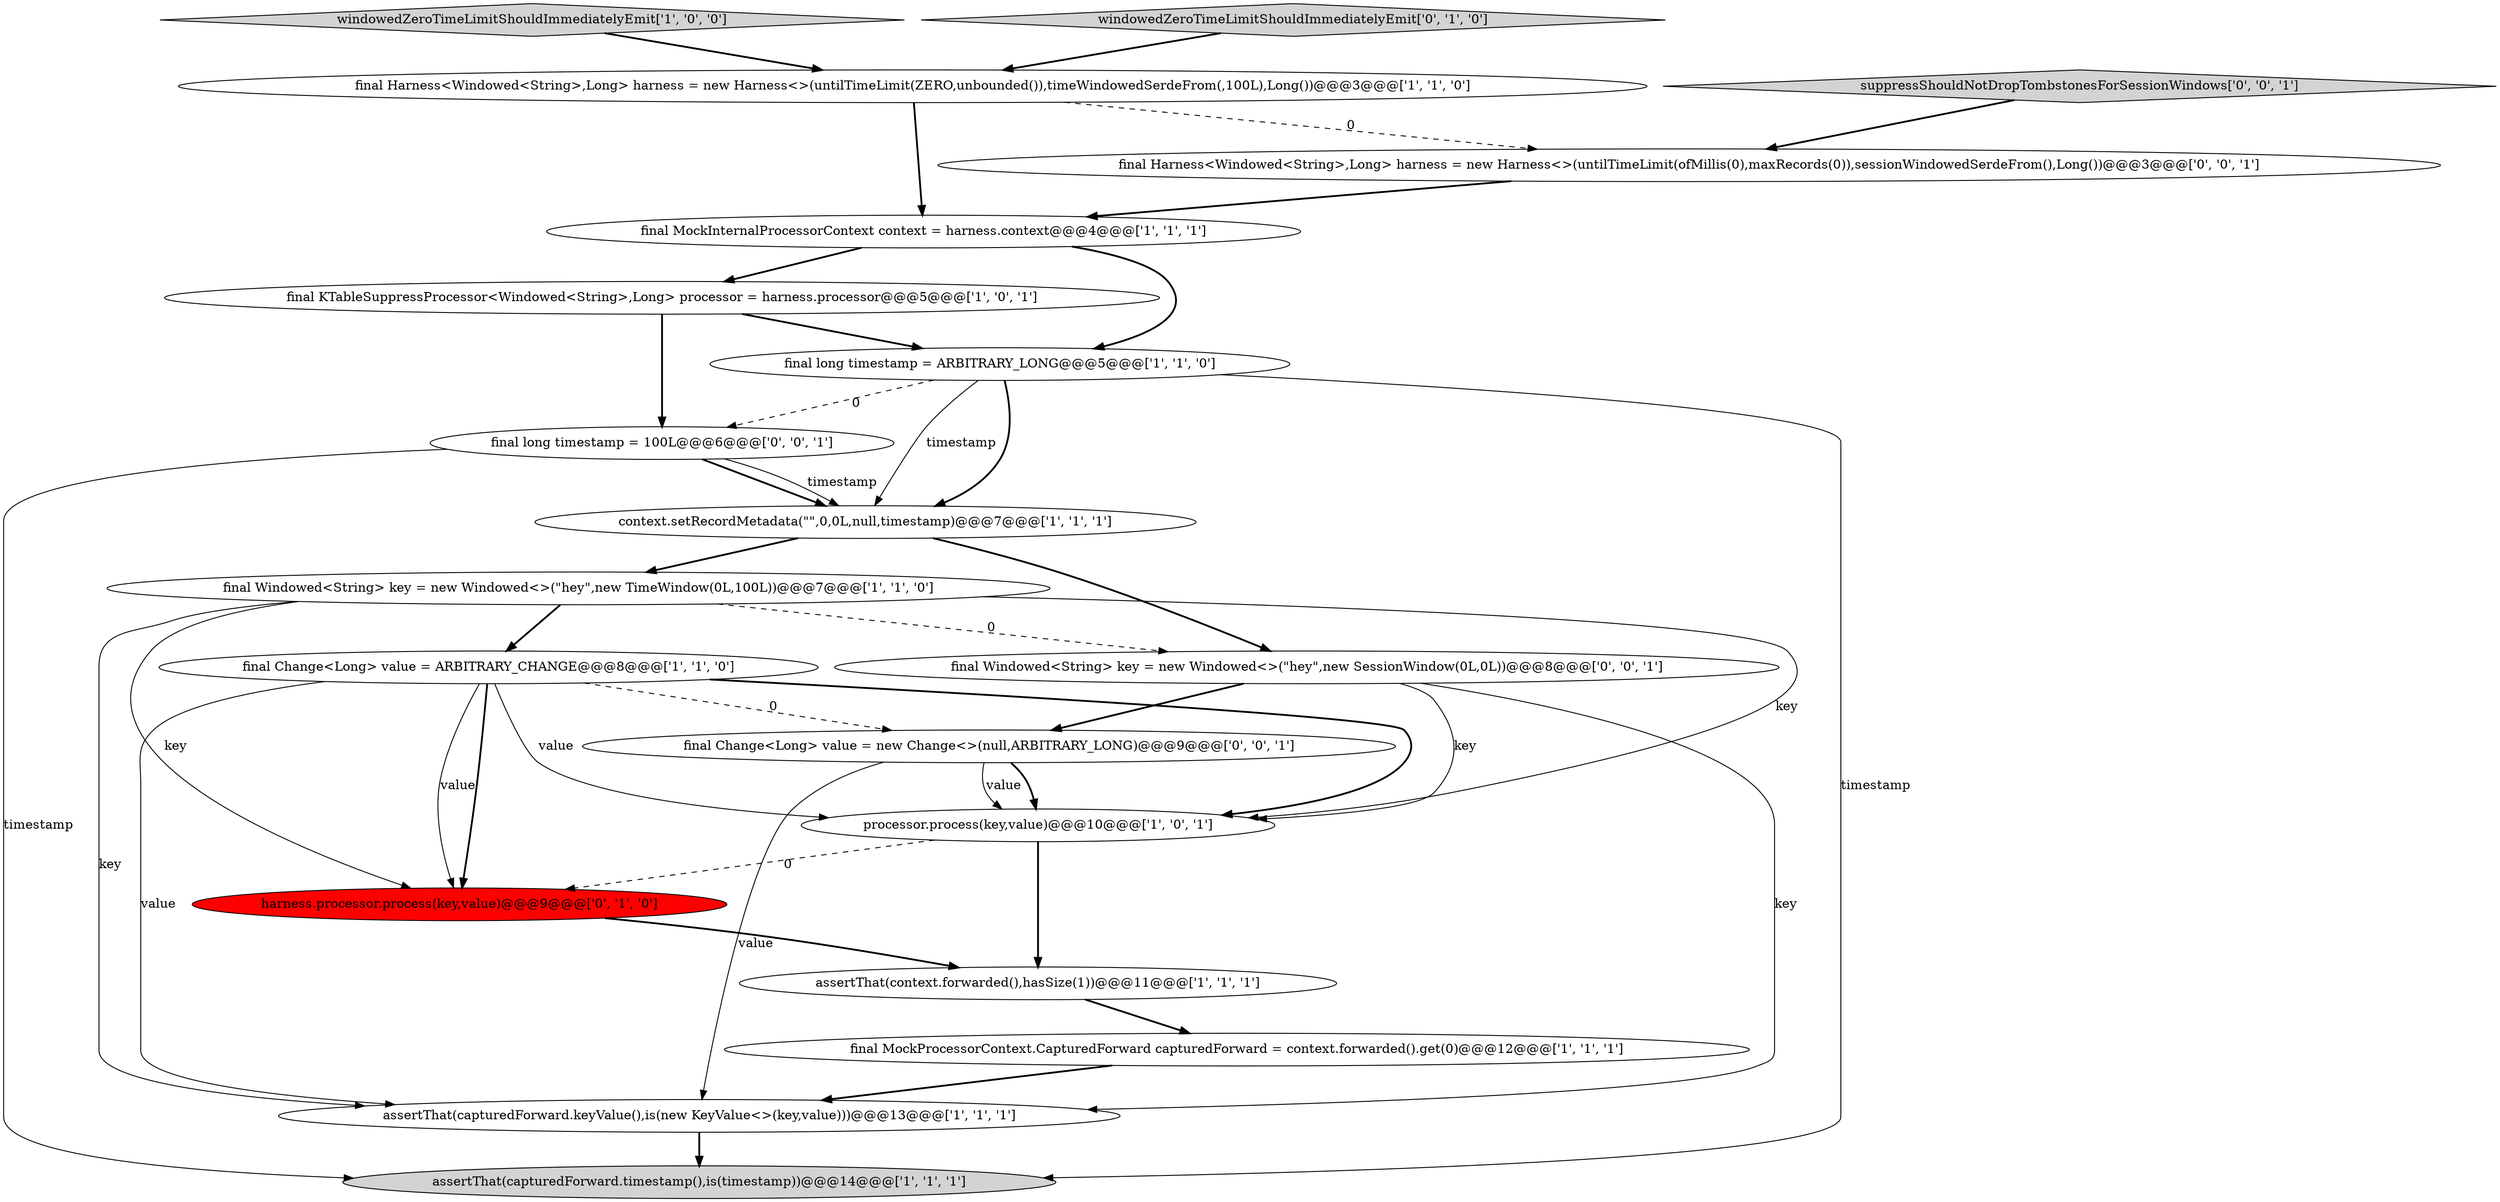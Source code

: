 digraph {
4 [style = filled, label = "processor.process(key,value)@@@10@@@['1', '0', '1']", fillcolor = white, shape = ellipse image = "AAA0AAABBB1BBB"];
11 [style = filled, label = "assertThat(capturedForward.keyValue(),is(new KeyValue<>(key,value)))@@@13@@@['1', '1', '1']", fillcolor = white, shape = ellipse image = "AAA0AAABBB1BBB"];
7 [style = filled, label = "windowedZeroTimeLimitShouldImmediatelyEmit['1', '0', '0']", fillcolor = lightgray, shape = diamond image = "AAA0AAABBB1BBB"];
16 [style = filled, label = "final Windowed<String> key = new Windowed<>(\"hey\",new SessionWindow(0L,0L))@@@8@@@['0', '0', '1']", fillcolor = white, shape = ellipse image = "AAA0AAABBB3BBB"];
1 [style = filled, label = "final Windowed<String> key = new Windowed<>(\"hey\",new TimeWindow(0L,100L))@@@7@@@['1', '1', '0']", fillcolor = white, shape = ellipse image = "AAA0AAABBB1BBB"];
10 [style = filled, label = "final MockProcessorContext.CapturedForward capturedForward = context.forwarded().get(0)@@@12@@@['1', '1', '1']", fillcolor = white, shape = ellipse image = "AAA0AAABBB1BBB"];
8 [style = filled, label = "assertThat(context.forwarded(),hasSize(1))@@@11@@@['1', '1', '1']", fillcolor = white, shape = ellipse image = "AAA0AAABBB1BBB"];
17 [style = filled, label = "final long timestamp = 100L@@@6@@@['0', '0', '1']", fillcolor = white, shape = ellipse image = "AAA0AAABBB3BBB"];
6 [style = filled, label = "assertThat(capturedForward.timestamp(),is(timestamp))@@@14@@@['1', '1', '1']", fillcolor = lightgray, shape = ellipse image = "AAA0AAABBB1BBB"];
13 [style = filled, label = "harness.processor.process(key,value)@@@9@@@['0', '1', '0']", fillcolor = red, shape = ellipse image = "AAA1AAABBB2BBB"];
14 [style = filled, label = "windowedZeroTimeLimitShouldImmediatelyEmit['0', '1', '0']", fillcolor = lightgray, shape = diamond image = "AAA0AAABBB2BBB"];
19 [style = filled, label = "suppressShouldNotDropTombstonesForSessionWindows['0', '0', '1']", fillcolor = lightgray, shape = diamond image = "AAA0AAABBB3BBB"];
3 [style = filled, label = "final KTableSuppressProcessor<Windowed<String>,Long> processor = harness.processor@@@5@@@['1', '0', '1']", fillcolor = white, shape = ellipse image = "AAA0AAABBB1BBB"];
2 [style = filled, label = "final Change<Long> value = ARBITRARY_CHANGE@@@8@@@['1', '1', '0']", fillcolor = white, shape = ellipse image = "AAA0AAABBB1BBB"];
12 [style = filled, label = "final long timestamp = ARBITRARY_LONG@@@5@@@['1', '1', '0']", fillcolor = white, shape = ellipse image = "AAA0AAABBB1BBB"];
9 [style = filled, label = "context.setRecordMetadata(\"\",0,0L,null,timestamp)@@@7@@@['1', '1', '1']", fillcolor = white, shape = ellipse image = "AAA0AAABBB1BBB"];
18 [style = filled, label = "final Change<Long> value = new Change<>(null,ARBITRARY_LONG)@@@9@@@['0', '0', '1']", fillcolor = white, shape = ellipse image = "AAA0AAABBB3BBB"];
5 [style = filled, label = "final MockInternalProcessorContext context = harness.context@@@4@@@['1', '1', '1']", fillcolor = white, shape = ellipse image = "AAA0AAABBB1BBB"];
0 [style = filled, label = "final Harness<Windowed<String>,Long> harness = new Harness<>(untilTimeLimit(ZERO,unbounded()),timeWindowedSerdeFrom(,100L),Long())@@@3@@@['1', '1', '0']", fillcolor = white, shape = ellipse image = "AAA0AAABBB1BBB"];
15 [style = filled, label = "final Harness<Windowed<String>,Long> harness = new Harness<>(untilTimeLimit(ofMillis(0),maxRecords(0)),sessionWindowedSerdeFrom(),Long())@@@3@@@['0', '0', '1']", fillcolor = white, shape = ellipse image = "AAA0AAABBB3BBB"];
5->3 [style = bold, label=""];
8->10 [style = bold, label=""];
2->13 [style = solid, label="value"];
16->11 [style = solid, label="key"];
16->18 [style = bold, label=""];
17->9 [style = bold, label=""];
11->6 [style = bold, label=""];
1->11 [style = solid, label="key"];
0->15 [style = dashed, label="0"];
12->17 [style = dashed, label="0"];
7->0 [style = bold, label=""];
17->6 [style = solid, label="timestamp"];
3->12 [style = bold, label=""];
12->9 [style = bold, label=""];
2->4 [style = bold, label=""];
2->4 [style = solid, label="value"];
9->16 [style = bold, label=""];
15->5 [style = bold, label=""];
2->13 [style = bold, label=""];
17->9 [style = solid, label="timestamp"];
12->6 [style = solid, label="timestamp"];
18->4 [style = bold, label=""];
14->0 [style = bold, label=""];
5->12 [style = bold, label=""];
18->11 [style = solid, label="value"];
1->16 [style = dashed, label="0"];
16->4 [style = solid, label="key"];
2->18 [style = dashed, label="0"];
12->9 [style = solid, label="timestamp"];
4->8 [style = bold, label=""];
3->17 [style = bold, label=""];
1->4 [style = solid, label="key"];
1->2 [style = bold, label=""];
13->8 [style = bold, label=""];
9->1 [style = bold, label=""];
19->15 [style = bold, label=""];
2->11 [style = solid, label="value"];
4->13 [style = dashed, label="0"];
1->13 [style = solid, label="key"];
18->4 [style = solid, label="value"];
0->5 [style = bold, label=""];
10->11 [style = bold, label=""];
}
